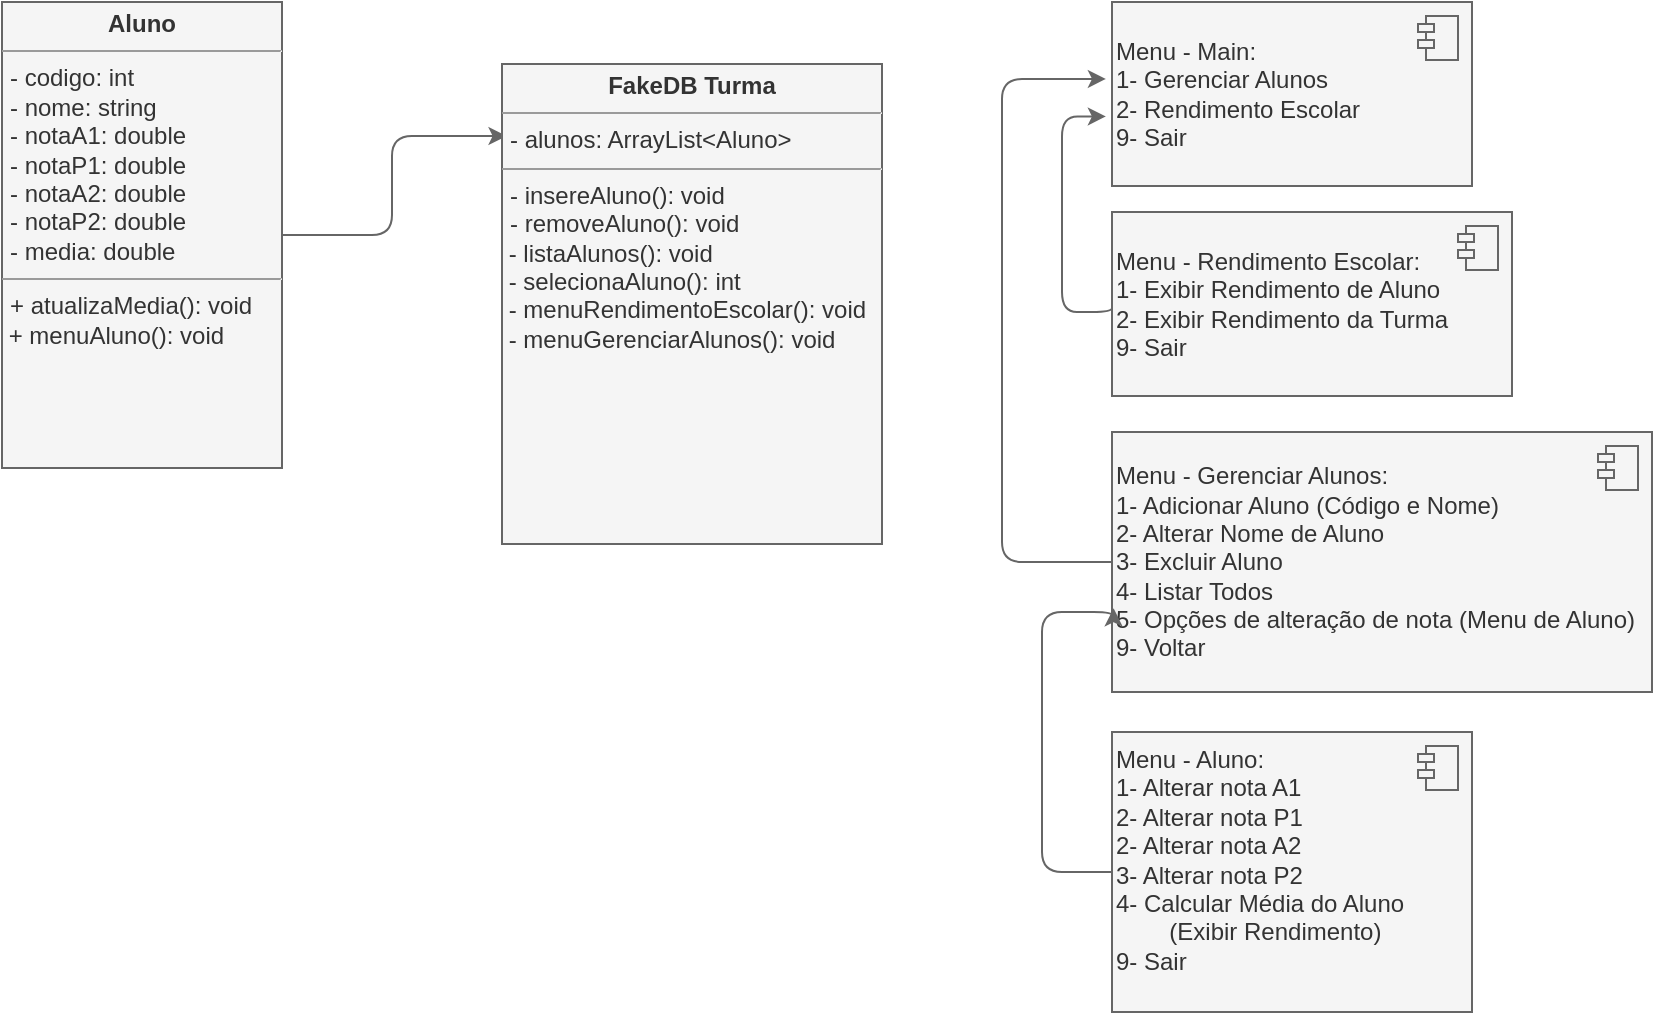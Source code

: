<mxfile>
    <diagram id="NG6BX41NR-hwoTfeGqQm" name="Page-1">
        <mxGraphModel dx="1746" dy="798" grid="1" gridSize="10" guides="1" tooltips="1" connect="1" arrows="1" fold="1" page="1" pageScale="1" pageWidth="1169" pageHeight="827" math="0" shadow="0">
            <root>
                <mxCell id="0"/>
                <mxCell id="1" parent="0"/>
                <mxCell id="14" style="edgeStyle=orthogonalEdgeStyle;html=1;entryX=0.012;entryY=0.15;entryDx=0;entryDy=0;entryPerimeter=0;fillColor=#f5f5f5;strokeColor=#666666;" parent="1" source="2" target="5" edge="1">
                    <mxGeometry relative="1" as="geometry"/>
                </mxCell>
                <mxCell id="2" value="&lt;p style=&quot;margin:0px;margin-top:4px;text-align:center;&quot;&gt;&lt;b&gt;Aluno&lt;/b&gt;&lt;/p&gt;&lt;hr size=&quot;1&quot;&gt;&lt;p style=&quot;margin:0px;margin-left:4px;&quot;&gt;- codigo: int&lt;/p&gt;&lt;p style=&quot;margin:0px;margin-left:4px;&quot;&gt;- nome: string&lt;/p&gt;&lt;p style=&quot;margin:0px;margin-left:4px;&quot;&gt;- notaA1: double&lt;/p&gt;&lt;p style=&quot;margin:0px;margin-left:4px;&quot;&gt;- notaP1: double&lt;/p&gt;&lt;p style=&quot;margin:0px;margin-left:4px;&quot;&gt;- notaA2: double&lt;/p&gt;&lt;p style=&quot;margin:0px;margin-left:4px;&quot;&gt;- notaP2: double&lt;/p&gt;&lt;p style=&quot;margin:0px;margin-left:4px;&quot;&gt;- media: double&lt;/p&gt;&lt;hr size=&quot;1&quot;&gt;&lt;p style=&quot;margin:0px;margin-left:4px;&quot;&gt;+ atualizaMedia(): void&lt;br&gt;&lt;/p&gt;&amp;nbsp;+ menuAluno(): void" style="verticalAlign=top;align=left;overflow=fill;fontSize=12;fontFamily=Helvetica;html=1;fillColor=#f5f5f5;strokeColor=#666666;fontColor=#333333;" parent="1" vertex="1">
                    <mxGeometry x="30" y="25" width="140" height="233" as="geometry"/>
                </mxCell>
                <mxCell id="3" value="Menu - Main:&lt;br&gt;1- Gerenciar Alunos&lt;br&gt;2- Rendimento Escolar&lt;br&gt;&lt;div style=&quot;&quot;&gt;&lt;span style=&quot;background-color: initial;&quot;&gt;9- Sair&lt;/span&gt;&lt;/div&gt;" style="html=1;dropTarget=0;align=left;verticalAlign=middle;fillColor=#f5f5f5;strokeColor=#666666;fontColor=#333333;" parent="1" vertex="1">
                    <mxGeometry x="585" y="25" width="180" height="92" as="geometry"/>
                </mxCell>
                <mxCell id="4" value="" style="shape=module;jettyWidth=8;jettyHeight=4;fillColor=#f5f5f5;strokeColor=#666666;fontColor=#333333;" parent="3" vertex="1">
                    <mxGeometry x="1" width="20" height="22" relative="1" as="geometry">
                        <mxPoint x="-27" y="7" as="offset"/>
                    </mxGeometry>
                </mxCell>
                <mxCell id="5" value="&lt;p style=&quot;margin:0px;margin-top:4px;text-align:center;&quot;&gt;&lt;b&gt;FakeDB Turma&lt;/b&gt;&lt;/p&gt;&lt;hr size=&quot;1&quot;&gt;&lt;p style=&quot;margin:0px;margin-left:4px;&quot;&gt;- alunos: ArrayList&amp;lt;Aluno&amp;gt;&lt;/p&gt;&lt;hr size=&quot;1&quot;&gt;&lt;p style=&quot;margin:0px;margin-left:4px;&quot;&gt;- insereAluno(): void&lt;/p&gt;&lt;p style=&quot;margin:0px;margin-left:4px;&quot;&gt;- removeAluno(): void&lt;/p&gt;&amp;nbsp;- listaAlunos(): void&lt;br&gt;&amp;nbsp;- selecionaAluno(): int&lt;br&gt;&amp;nbsp;- menuRendimentoEscolar(): void&lt;br&gt;&amp;nbsp;- menuGerenciarAlunos(): void" style="verticalAlign=top;align=left;overflow=fill;fontSize=12;fontFamily=Helvetica;html=1;fillColor=#f5f5f5;strokeColor=#666666;fontColor=#333333;" parent="1" vertex="1">
                    <mxGeometry x="280" y="56" width="190" height="240" as="geometry"/>
                </mxCell>
                <mxCell id="15" style="edgeStyle=orthogonalEdgeStyle;html=1;entryX=-0.017;entryY=0.418;entryDx=0;entryDy=0;entryPerimeter=0;exitX=0;exitY=0.5;exitDx=0;exitDy=0;fillColor=#f5f5f5;strokeColor=#666666;" parent="1" source="6" target="3" edge="1">
                    <mxGeometry relative="1" as="geometry">
                        <Array as="points">
                            <mxPoint x="530" y="305"/>
                            <mxPoint x="530" y="64"/>
                        </Array>
                    </mxGeometry>
                </mxCell>
                <mxCell id="6" value="Menu - Gerenciar Alunos:&lt;br&gt;1- Adicionar Aluno (Código e Nome)&lt;br&gt;2- Alterar Nome de Aluno&lt;br&gt;3- Excluir Aluno&lt;br&gt;4- Listar Todos&lt;br&gt;5- Opções de alteração de nota (Menu de Aluno)&lt;br&gt;&lt;div style=&quot;&quot;&gt;&lt;span style=&quot;background-color: initial;&quot;&gt;9- Voltar&lt;/span&gt;&lt;/div&gt;" style="html=1;dropTarget=0;align=left;verticalAlign=middle;fillColor=#f5f5f5;strokeColor=#666666;fontColor=#333333;" parent="1" vertex="1">
                    <mxGeometry x="585" y="240" width="270" height="130" as="geometry"/>
                </mxCell>
                <mxCell id="7" value="" style="shape=module;jettyWidth=8;jettyHeight=4;fillColor=#f5f5f5;strokeColor=#666666;fontColor=#333333;" parent="6" vertex="1">
                    <mxGeometry x="1" width="20" height="22" relative="1" as="geometry">
                        <mxPoint x="-27" y="7" as="offset"/>
                    </mxGeometry>
                </mxCell>
                <mxCell id="16" style="edgeStyle=orthogonalEdgeStyle;html=1;entryX=-0.017;entryY=0.622;entryDx=0;entryDy=0;entryPerimeter=0;exitX=0;exitY=0.5;exitDx=0;exitDy=0;fillColor=#f5f5f5;strokeColor=#666666;" parent="1" source="8" target="3" edge="1">
                    <mxGeometry relative="1" as="geometry">
                        <Array as="points">
                            <mxPoint x="585" y="180"/>
                            <mxPoint x="560" y="180"/>
                            <mxPoint x="560" y="82"/>
                        </Array>
                    </mxGeometry>
                </mxCell>
                <mxCell id="8" value="Menu - Rendimento Escolar:&lt;br&gt;1- Exibir Rendimento de Aluno&lt;br&gt;2- Exibir Rendimento da Turma&lt;br&gt;&lt;div style=&quot;&quot;&gt;&lt;span style=&quot;background-color: initial;&quot;&gt;9- Sair&lt;/span&gt;&lt;/div&gt;" style="html=1;dropTarget=0;align=left;verticalAlign=middle;fillColor=#f5f5f5;strokeColor=#666666;fontColor=#333333;" parent="1" vertex="1">
                    <mxGeometry x="585" y="130" width="200" height="92" as="geometry"/>
                </mxCell>
                <mxCell id="9" value="" style="shape=module;jettyWidth=8;jettyHeight=4;fillColor=#f5f5f5;strokeColor=#666666;fontColor=#333333;" parent="8" vertex="1">
                    <mxGeometry x="1" width="20" height="22" relative="1" as="geometry">
                        <mxPoint x="-27" y="7" as="offset"/>
                    </mxGeometry>
                </mxCell>
                <mxCell id="17" style="edgeStyle=orthogonalEdgeStyle;html=1;entryX=0.003;entryY=0.678;entryDx=0;entryDy=0;entryPerimeter=0;exitX=0;exitY=0.5;exitDx=0;exitDy=0;fillColor=#f5f5f5;strokeColor=#666666;" parent="1" source="10" target="6" edge="1">
                    <mxGeometry relative="1" as="geometry">
                        <mxPoint x="510" y="390" as="targetPoint"/>
                        <mxPoint x="675" y="420" as="sourcePoint"/>
                        <Array as="points">
                            <mxPoint x="550" y="460"/>
                            <mxPoint x="550" y="330"/>
                            <mxPoint x="586" y="330"/>
                        </Array>
                    </mxGeometry>
                </mxCell>
                <mxCell id="10" value="Menu - Aluno:&lt;br&gt;1- Alterar nota A1&lt;br&gt;2- Alterar nota P1&lt;br&gt;2- Alterar nota A2&lt;br&gt;3- Alterar nota P2&lt;br&gt;4- Calcular Média do Aluno&lt;br&gt;&lt;span style=&quot;white-space: pre;&quot;&gt;&#9;&lt;/span&gt;(Exibir Rendimento)&lt;br&gt;&lt;div style=&quot;&quot;&gt;&lt;span style=&quot;background-color: initial;&quot;&gt;9- Sair&lt;/span&gt;&lt;/div&gt;" style="html=1;dropTarget=0;align=left;verticalAlign=top;fillColor=#f5f5f5;strokeColor=#666666;fontColor=#333333;" parent="1" vertex="1">
                    <mxGeometry x="585" y="390" width="180" height="140" as="geometry"/>
                </mxCell>
                <mxCell id="11" value="" style="shape=module;jettyWidth=8;jettyHeight=4;fillColor=#f5f5f5;strokeColor=#666666;fontColor=#333333;" parent="10" vertex="1">
                    <mxGeometry x="1" width="20" height="22" relative="1" as="geometry">
                        <mxPoint x="-27" y="7" as="offset"/>
                    </mxGeometry>
                </mxCell>
            </root>
        </mxGraphModel>
    </diagram>
</mxfile>